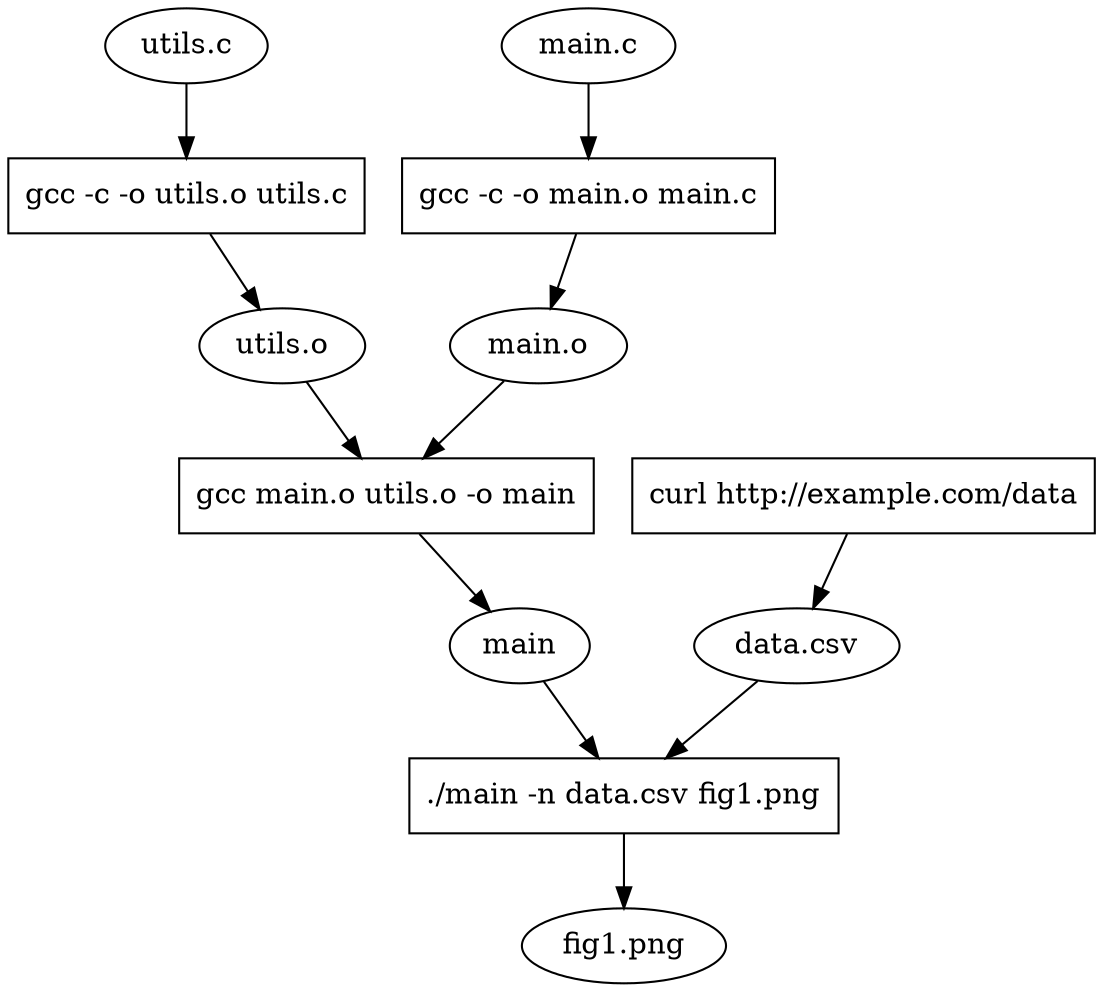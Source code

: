 strict digraph G {
    utilsc [shape="oval" label="utils.c"];
    utilso [shape="oval" label="utils.o"];
    mainc [shape="oval" label="main.c"];
    maino [shape="oval" label="main.o"];
    main [shape="oval" label="main"];
    datacsv [shape="oval" label="data.csv"];
    fig1png [shape="oval" label="fig1.png"];

    compile_utils [shape="rect" label="gcc -c -o utils.o utils.c"];
    compile_main [shape="rect" label="gcc -c -o main.o main.c"];
    link [shape="rect" label="gcc main.o utils.o -o main"];
    runmain [shape="rect" label="./main -n data.csv fig1.png"];
    curl [shape="rect" label="curl http://example.com/data"];

    utilsc -> compile_utils -> utilso;
    mainc -> compile_main -> maino;
    {utilso maino} -> link -> main;
    curl -> datacsv;
    {main datacsv} -> runmain -> fig1png;
}